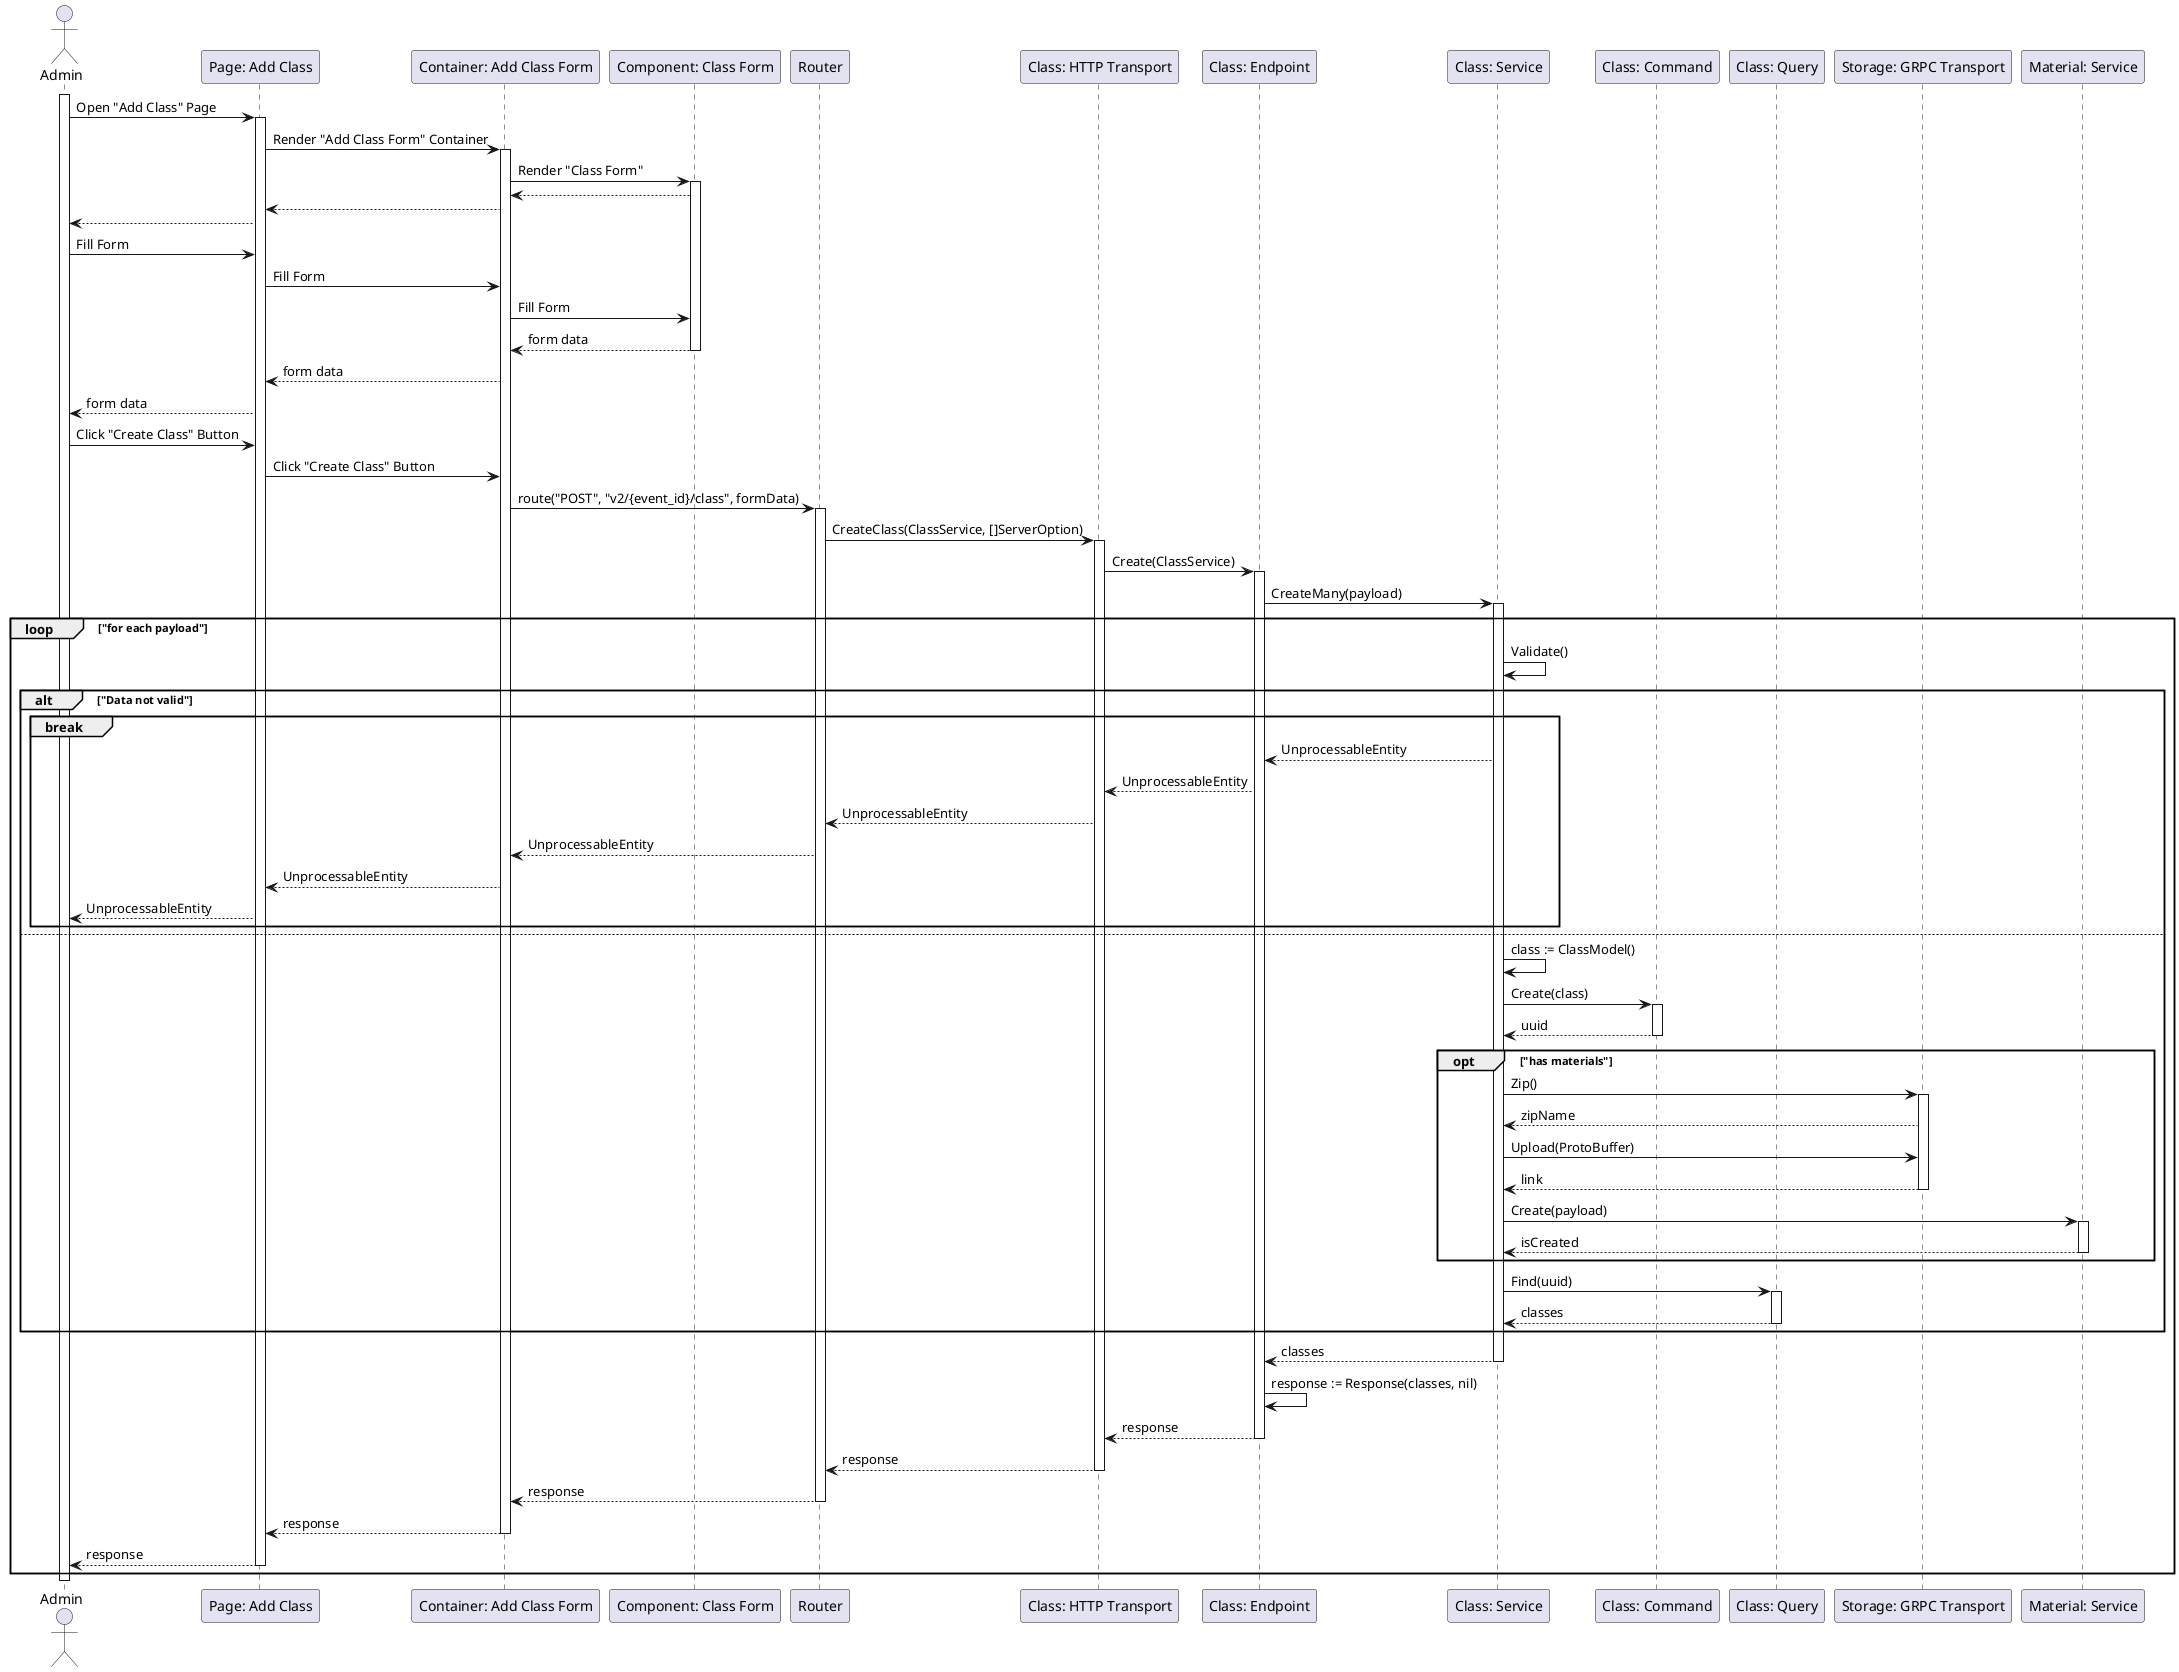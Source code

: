 @startuml CreateClass

actor Admin
participant "Page: Add Class" as AddClassPage
participant "Container: Add Class Form" as AddClassFormContainer
participant "Component: Class Form" as ClassForm
participant "Router" as Router
participant "Class: HTTP Transport" as ClassHTTPTransport
participant "Class: Endpoint" as ClassEndpoint
participant "Class: Service" as ClassService
participant "Class: Command" as ClassCommand
participant "Class: Query" as ClassQuery
participant "Storage: GRPC Transport" as StorageGRPCTransport
participant "Material: Service" as MaterialService

activate Admin

Admin->AddClassPage: Open "Add Class" Page
activate AddClassPage
AddClassPage->AddClassFormContainer: Render "Add Class Form" Container
activate AddClassFormContainer
AddClassFormContainer->ClassForm: Render "Class Form"
activate ClassForm
ClassForm-->AddClassFormContainer
AddClassFormContainer-->AddClassPage
AddClassPage-->Admin

Admin->AddClassPage: Fill Form
AddClassPage->AddClassFormContainer: Fill Form
AddClassFormContainer->ClassForm: Fill Form
ClassForm-->AddClassFormContainer: form data
deactivate ClassForm
AddClassFormContainer-->AddClassPage: form data
AddClassPage-->Admin: form data

Admin->AddClassPage: Click "Create Class" Button
AddClassPage->AddClassFormContainer: Click "Create Class" Button
AddClassFormContainer->Router: route("POST", "v2/{event_id}/class", formData)
activate Router
Router->ClassHTTPTransport: CreateClass(ClassService, []ServerOption)
activate ClassHTTPTransport
ClassHTTPTransport->ClassEndpoint: Create(ClassService)
activate ClassEndpoint
ClassEndpoint->ClassService: CreateMany(payload)

loop "for each payload"
    activate ClassService
    ClassService->ClassService: Validate()

    alt "Data not valid"
        break
            ClassService-->ClassEndpoint: UnprocessableEntity
            ClassEndpoint-->ClassHTTPTransport: UnprocessableEntity
            ClassHTTPTransport-->Router: UnprocessableEntity
            Router-->AddClassFormContainer: UnprocessableEntity
            AddClassFormContainer-->AddClassPage: UnprocessableEntity
            AddClassPage-->Admin: UnprocessableEntity
        end
    else
        ClassService->ClassService: class := ClassModel()
        ClassService->ClassCommand: Create(class)
        activate ClassCommand
        ClassCommand-->ClassService: uuid
        deactivate ClassCommand

        opt "has materials"
            ClassService->StorageGRPCTransport: Zip()
            activate StorageGRPCTransport
            StorageGRPCTransport-->ClassService: zipName
            ClassService->StorageGRPCTransport: Upload(ProtoBuffer)
            StorageGRPCTransport-->ClassService: link
            deactivate StorageGRPCTransport

            ClassService->MaterialService: Create(payload)
            activate MaterialService
            MaterialService-->ClassService: isCreated
            deactivate MaterialService
        end

        ClassService->ClassQuery: Find(uuid)
        activate ClassQuery
        ClassQuery-->ClassService: classes
        deactivate ClassQuery
    end

    ClassService-->ClassEndpoint: classes
    deactivate ClassService
    ClassEndpoint->ClassEndpoint: response := Response(classes, nil)
    ClassEndpoint-->ClassHTTPTransport: response
    deactivate ClassEndpoint
    ClassHTTPTransport-->Router: response
    deactivate ClassHTTPTransport
    Router-->AddClassFormContainer: response
    deactivate Router
    AddClassFormContainer-->AddClassPage: response
    deactivate AddClassFormContainer
    AddClassPage-->Admin: response
    deactivate AddClassPage
end

deactivate Admin

@enduml